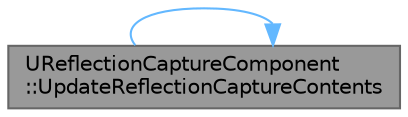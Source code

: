 digraph "UReflectionCaptureComponent::UpdateReflectionCaptureContents"
{
 // INTERACTIVE_SVG=YES
 // LATEX_PDF_SIZE
  bgcolor="transparent";
  edge [fontname=Helvetica,fontsize=10,labelfontname=Helvetica,labelfontsize=10];
  node [fontname=Helvetica,fontsize=10,shape=box,height=0.2,width=0.4];
  rankdir="LR";
  Node1 [id="Node000001",label="UReflectionCaptureComponent\l::UpdateReflectionCaptureContents",height=0.2,width=0.4,color="gray40", fillcolor="grey60", style="filled", fontcolor="black",tooltip="Generally called each tick to recapture any queued reflection captures."];
  Node1 -> Node1 [id="edge1_Node000001_Node000001",color="steelblue1",style="solid",tooltip=" "];
}
